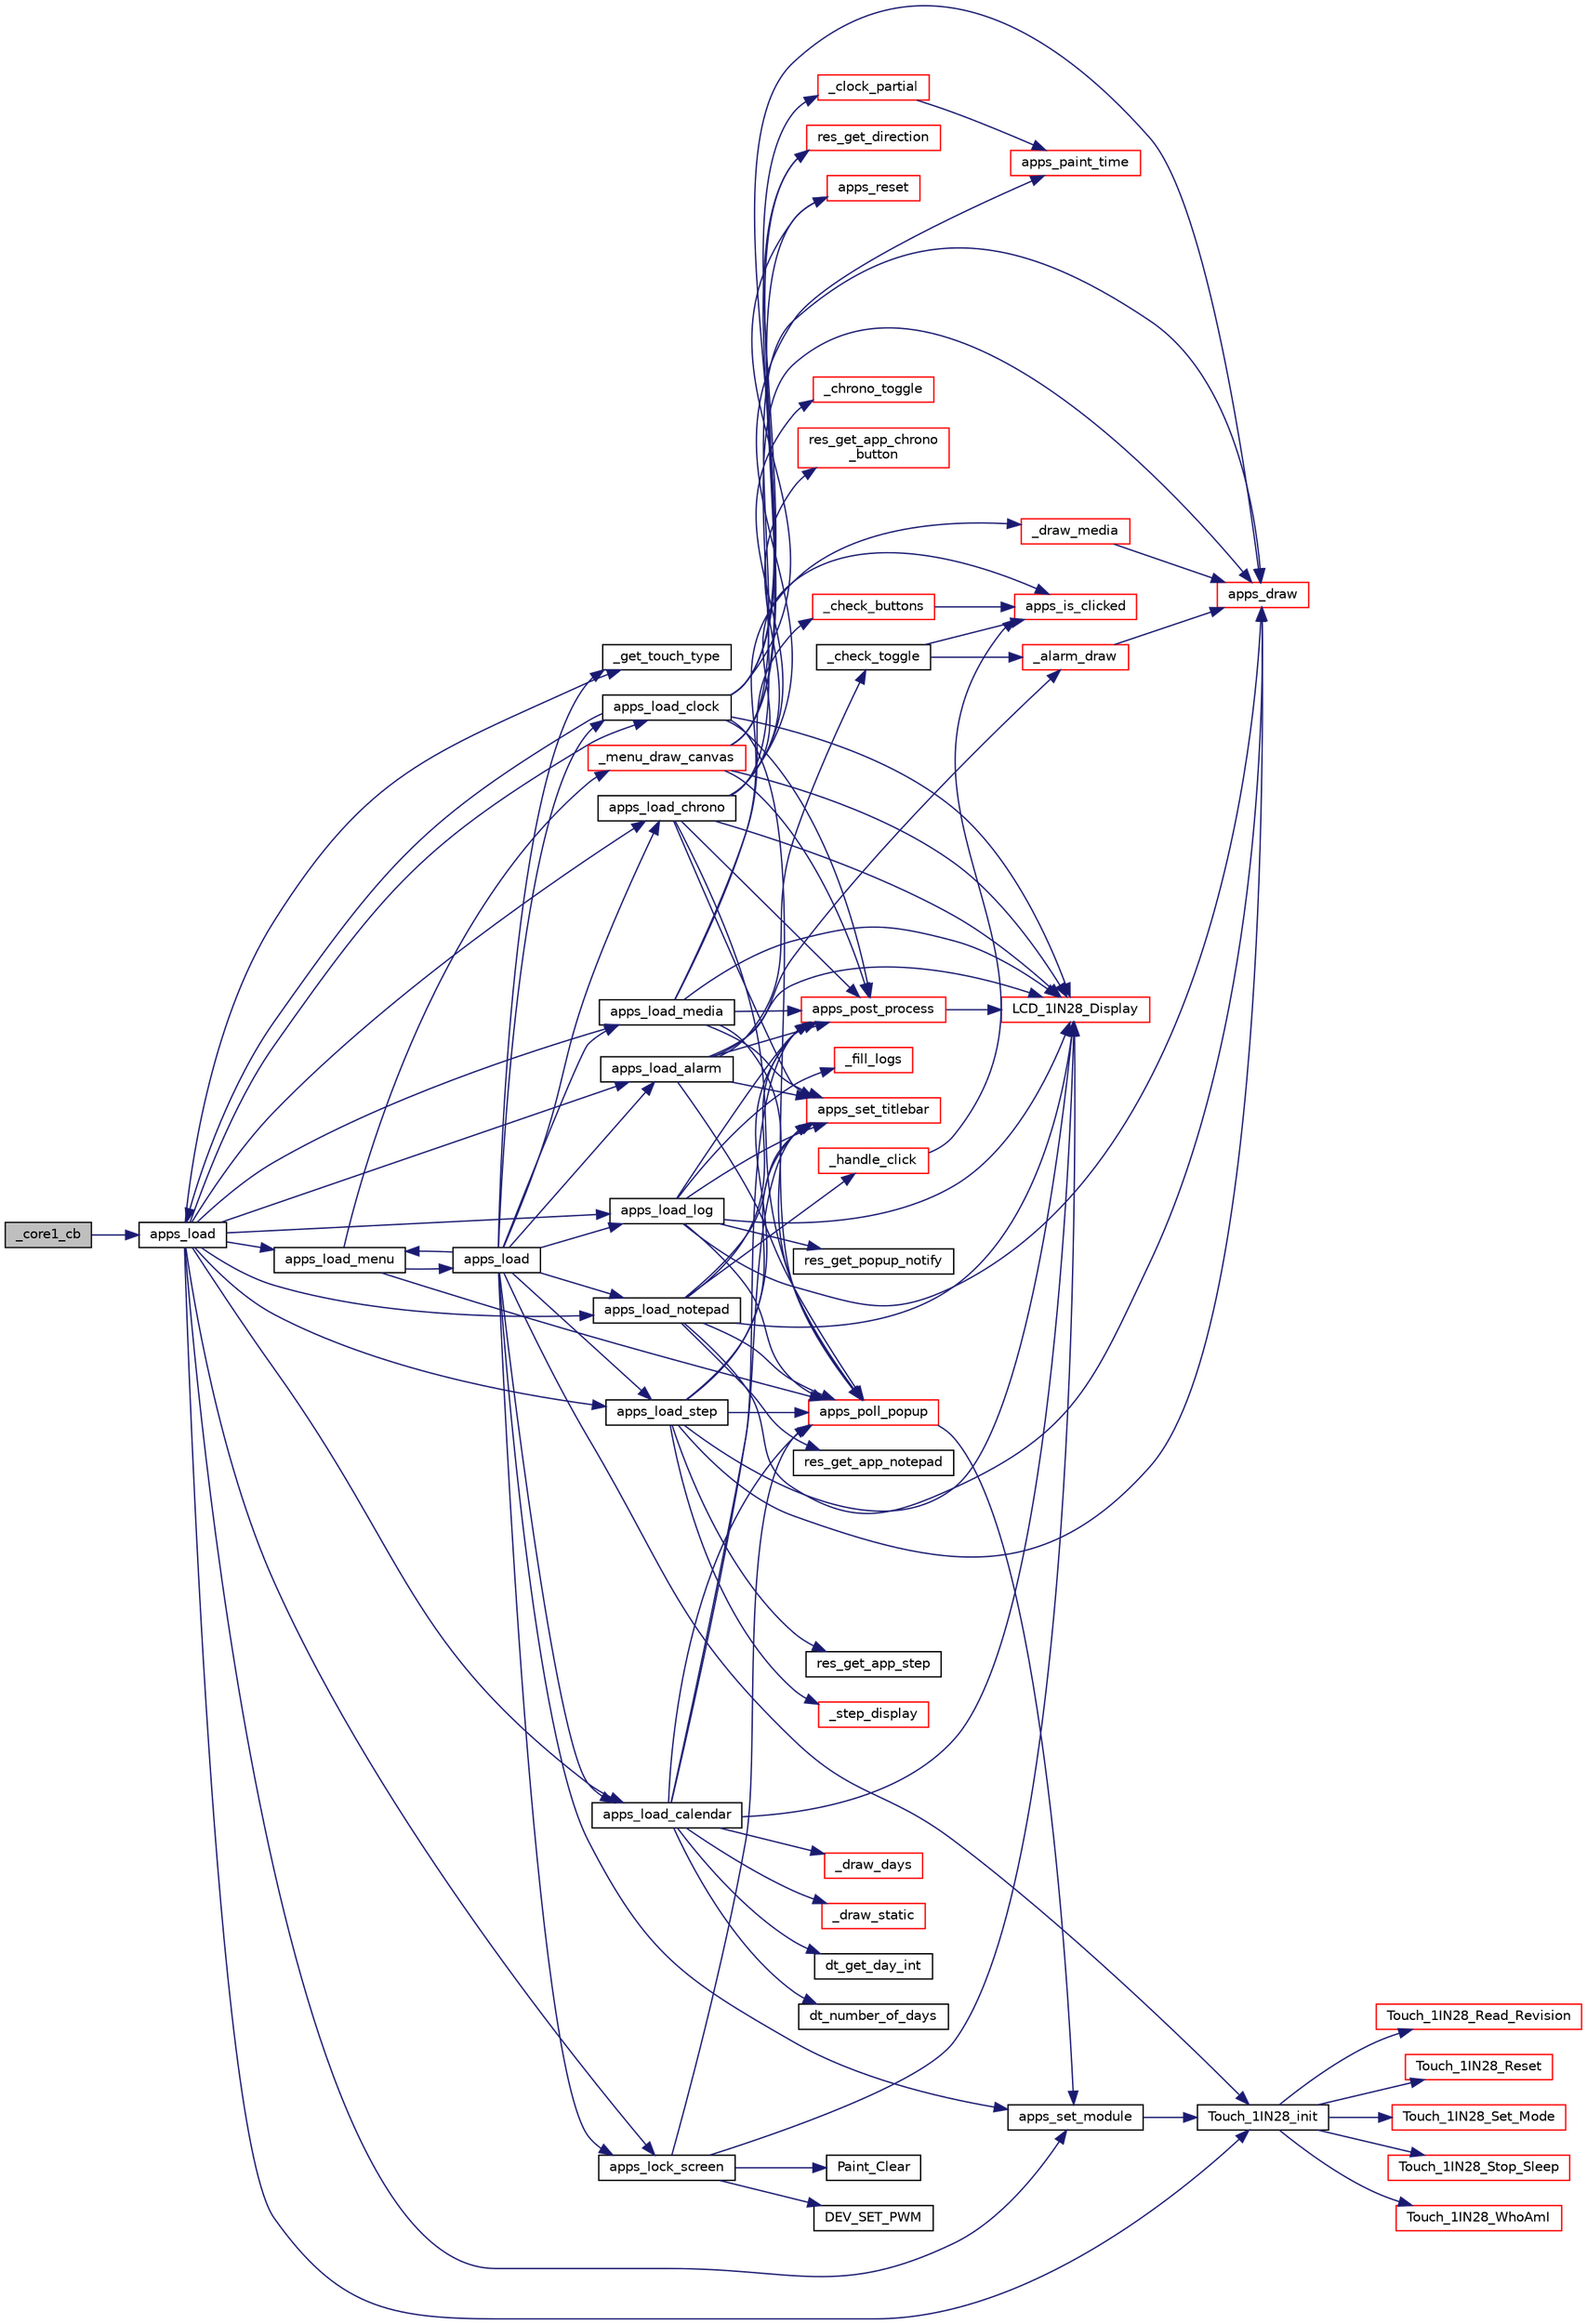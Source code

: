 digraph "_core1_cb"
{
 // LATEX_PDF_SIZE
  bgcolor="transparent";
  edge [fontname="Helvetica",fontsize="10",labelfontname="Helvetica",labelfontsize="10"];
  node [fontname="Helvetica",fontsize="10",shape=record];
  rankdir="LR";
  Node1 [label="_core1_cb",height=0.2,width=0.4,color="black", fillcolor="grey75", style="filled", fontcolor="black",tooltip=" "];
  Node1 -> Node2 [color="midnightblue",fontsize="10",style="solid",fontname="Helvetica"];
  Node2 [label="apps_load",height=0.2,width=0.4,color="black",URL="$apps_8h.html#aa284481cc7f5081845858da0d94b6d51",tooltip=" "];
  Node2 -> Node3 [color="midnightblue",fontsize="10",style="solid",fontname="Helvetica"];
  Node3 [label="_get_touch_type",height=0.2,width=0.4,color="black",URL="$wp__apps_2src_2menu_8c.html#a2db5c993091ad870b033d7ec40579386",tooltip=" "];
  Node2 -> Node4 [color="midnightblue",fontsize="10",style="solid",fontname="Helvetica"];
  Node4 [label="apps_load_alarm",height=0.2,width=0.4,color="black",URL="$wp__apps_2src_2menu_8c.html#af9a78992896684684f382836c8b93f58",tooltip=" "];
  Node4 -> Node5 [color="midnightblue",fontsize="10",style="solid",fontname="Helvetica"];
  Node5 [label="_alarm_draw",height=0.2,width=0.4,color="red",URL="$wp__apps_2src_2alarm_8c.html#aa68c4c768a30fa6f4f3a20081fdc68fa",tooltip=" "];
  Node5 -> Node6 [color="midnightblue",fontsize="10",style="solid",fontname="Helvetica"];
  Node6 [label="apps_draw",height=0.2,width=0.4,color="red",URL="$apps_8h.html#a7a95cc0c9891f8f50a4ce8ff57820f0a",tooltip=" "];
  Node4 -> Node13 [color="midnightblue",fontsize="10",style="solid",fontname="Helvetica"];
  Node13 [label="_check_toggle",height=0.2,width=0.4,color="black",URL="$wp__apps_2src_2alarm_8c.html#ad452292554306cf646fff12c725782b2",tooltip=" "];
  Node13 -> Node5 [color="midnightblue",fontsize="10",style="solid",fontname="Helvetica"];
  Node13 -> Node14 [color="midnightblue",fontsize="10",style="solid",fontname="Helvetica"];
  Node14 [label="apps_is_clicked",height=0.2,width=0.4,color="red",URL="$apps_8h.html#a1abcbacc22cadcf3a2b3440c226db607",tooltip="Returns whether the selected area has been clicked @x_start - starting position x @y_start - starting..."];
  Node4 -> Node16 [color="midnightblue",fontsize="10",style="solid",fontname="Helvetica"];
  Node16 [label="apps_poll_popup",height=0.2,width=0.4,color="red",URL="$apps_8h.html#ac7a73b284d976fb2cad1ef6a2c7a55c0",tooltip="Checks for new pop-up events."];
  Node16 -> Node23 [color="midnightblue",fontsize="10",style="solid",fontname="Helvetica"];
  Node23 [label="apps_set_module",height=0.2,width=0.4,color="black",URL="$apps_8h.html#aa913f70e04a02a5dfa81c8c91250d510",tooltip="Initializes the given module @screen_type - Type of the screen, if there is @popup_type - Type of the..."];
  Node23 -> Node24 [color="midnightblue",fontsize="10",style="solid",fontname="Helvetica"];
  Node24 [label="Touch_1IN28_init",height=0.2,width=0.4,color="black",URL="$Touch__1in28_8c.html#ae5ed301b9ca70a465a6c93d4c416fff2",tooltip="function : screen initialization 屏幕初始化 parameter:"];
  Node24 -> Node25 [color="midnightblue",fontsize="10",style="solid",fontname="Helvetica"];
  Node25 [label="Touch_1IN28_Read_Revision",height=0.2,width=0.4,color="red",URL="$Touch__1in28_8c.html#a39d6870264c2cdb37d9d1e1eac5b62ed",tooltip="function : Read software version number 读取软件版本号 parameter:"];
  Node24 -> Node27 [color="midnightblue",fontsize="10",style="solid",fontname="Helvetica"];
  Node27 [label="Touch_1IN28_Reset",height=0.2,width=0.4,color="red",URL="$Touch__1in28_8c.html#aaf34bd412ddc76154908a7f6dd43f384",tooltip="function : reset touch 复位触摸 parameter:"];
  Node24 -> Node30 [color="midnightblue",fontsize="10",style="solid",fontname="Helvetica"];
  Node30 [label="Touch_1IN28_Set_Mode",height=0.2,width=0.4,color="red",URL="$Touch__1in28_8c.html#a4451bf226143a654058b0b9831485829",tooltip="function : Set touch mode 设置触摸模式 parameter:   mode = 0 gestures mode mode = 1 point mode mode = 2 mix..."];
  Node24 -> Node32 [color="midnightblue",fontsize="10",style="solid",fontname="Helvetica"];
  Node32 [label="Touch_1IN28_Stop_Sleep",height=0.2,width=0.4,color="red",URL="$Touch__1in28_8c.html#a05931da08d4d9567eb7b2b193143ff45",tooltip="function : exit sleep mode 退出休眠模式 parameter:"];
  Node24 -> Node33 [color="midnightblue",fontsize="10",style="solid",fontname="Helvetica"];
  Node33 [label="Touch_1IN28_WhoAmI",height=0.2,width=0.4,color="red",URL="$Touch__1in28_8c.html#ae09de88d450a31f365cfd38729a9a9be",tooltip="| File : Touch_1IN28.c | Author : Waveshare team | Function : Hardware underlying interface | Info : ..."];
  Node4 -> Node34 [color="midnightblue",fontsize="10",style="solid",fontname="Helvetica"];
  Node34 [label="apps_post_process",height=0.2,width=0.4,color="red",URL="$apps_8h.html#a329ee8032f9cc7781b49495819051695",tooltip="Retrieves the status from various sources and draws to the buffer @is_cb - Whether this function is c..."];
  Node34 -> Node36 [color="midnightblue",fontsize="10",style="solid",fontname="Helvetica"];
  Node36 [label="LCD_1IN28_Display",height=0.2,width=0.4,color="red",URL="$LCD__1in28_8c.html#a620a570daf64d54494b768ac4707392c",tooltip="function : Sends the image buffer in RAM to displays parameter:"];
  Node4 -> Node43 [color="midnightblue",fontsize="10",style="solid",fontname="Helvetica"];
  Node43 [label="apps_set_titlebar",height=0.2,width=0.4,color="red",URL="$apps_8h.html#ae0e0b39421fea8ca700d22ca1a2a3eeb",tooltip=" "];
  Node4 -> Node36 [color="midnightblue",fontsize="10",style="solid",fontname="Helvetica"];
  Node2 -> Node65 [color="midnightblue",fontsize="10",style="solid",fontname="Helvetica"];
  Node65 [label="apps_load_calendar",height=0.2,width=0.4,color="black",URL="$wp__apps_2src_2menu_8c.html#a0e4523a396a7aba4a279873c92c333ff",tooltip=" "];
  Node65 -> Node66 [color="midnightblue",fontsize="10",style="solid",fontname="Helvetica"];
  Node66 [label="_draw_days",height=0.2,width=0.4,color="red",URL="$calendar_8c.html#ab63ab2f4e3763ba811de66ccfab7f55c",tooltip=" "];
  Node65 -> Node67 [color="midnightblue",fontsize="10",style="solid",fontname="Helvetica"];
  Node67 [label="_draw_static",height=0.2,width=0.4,color="red",URL="$calendar_8c.html#a3160c3c96db4de3d2452e16d3a566a9f",tooltip=" "];
  Node65 -> Node16 [color="midnightblue",fontsize="10",style="solid",fontname="Helvetica"];
  Node65 -> Node34 [color="midnightblue",fontsize="10",style="solid",fontname="Helvetica"];
  Node65 -> Node43 [color="midnightblue",fontsize="10",style="solid",fontname="Helvetica"];
  Node65 -> Node68 [color="midnightblue",fontsize="10",style="solid",fontname="Helvetica"];
  Node68 [label="dt_get_day_int",height=0.2,width=0.4,color="black",URL="$dates_8c.html#a93aab74711b7f6e861569b7b52af4ea7",tooltip=" "];
  Node65 -> Node69 [color="midnightblue",fontsize="10",style="solid",fontname="Helvetica"];
  Node69 [label="dt_number_of_days",height=0.2,width=0.4,color="black",URL="$dates_8c.html#a92c48b6464151256a09f8807efcf7bea",tooltip=" "];
  Node65 -> Node36 [color="midnightblue",fontsize="10",style="solid",fontname="Helvetica"];
  Node2 -> Node70 [color="midnightblue",fontsize="10",style="solid",fontname="Helvetica"];
  Node70 [label="apps_load_chrono",height=0.2,width=0.4,color="black",URL="$wp__apps_2src_2menu_8c.html#a836c2fc6f4b962a0ff50543b7012ff30",tooltip=" "];
  Node70 -> Node71 [color="midnightblue",fontsize="10",style="solid",fontname="Helvetica"];
  Node71 [label="_chrono_toggle",height=0.2,width=0.4,color="red",URL="$chrono_8c.html#a489227bd2e5415268ecbfe30062b3093",tooltip="Starts/cancels a Stopwatch _scr_chrono_cb event which periodically updates the timer."];
  Node70 -> Node6 [color="midnightblue",fontsize="10",style="solid",fontname="Helvetica"];
  Node70 -> Node14 [color="midnightblue",fontsize="10",style="solid",fontname="Helvetica"];
  Node70 -> Node21 [color="midnightblue",fontsize="10",style="solid",fontname="Helvetica"];
  Node21 [label="apps_paint_time",height=0.2,width=0.4,color="red",URL="$apps_8h.html#aeb9a5f1ad6e54e82e33d46e47f9403e5",tooltip="UI Utilities."];
  Node70 -> Node16 [color="midnightblue",fontsize="10",style="solid",fontname="Helvetica"];
  Node70 -> Node34 [color="midnightblue",fontsize="10",style="solid",fontname="Helvetica"];
  Node70 -> Node43 [color="midnightblue",fontsize="10",style="solid",fontname="Helvetica"];
  Node70 -> Node36 [color="midnightblue",fontsize="10",style="solid",fontname="Helvetica"];
  Node70 -> Node73 [color="midnightblue",fontsize="10",style="solid",fontname="Helvetica"];
  Node73 [label="res_get_app_chrono\l_button",height=0.2,width=0.4,color="red",URL="$resources_8h.html#a48a24cacd57b8d491b572338253ea85b",tooltip=" "];
  Node2 -> Node74 [color="midnightblue",fontsize="10",style="solid",fontname="Helvetica"];
  Node74 [label="apps_load_clock",height=0.2,width=0.4,color="black",URL="$wp__apps_2src_2menu_8c.html#aa0b6187011c0d0a9eec869fe68a10540",tooltip=" "];
  Node74 -> Node75 [color="midnightblue",fontsize="10",style="solid",fontname="Helvetica"];
  Node75 [label="_clock_partial",height=0.2,width=0.4,color="red",URL="$clock_8c.html#ac0a0b43b98ceb343499e46fd614016c0",tooltip=" "];
  Node75 -> Node21 [color="midnightblue",fontsize="10",style="solid",fontname="Helvetica"];
  Node74 -> Node6 [color="midnightblue",fontsize="10",style="solid",fontname="Helvetica"];
  Node74 -> Node2 [color="midnightblue",fontsize="10",style="solid",fontname="Helvetica"];
  Node74 -> Node16 [color="midnightblue",fontsize="10",style="solid",fontname="Helvetica"];
  Node74 -> Node34 [color="midnightblue",fontsize="10",style="solid",fontname="Helvetica"];
  Node74 -> Node77 [color="midnightblue",fontsize="10",style="solid",fontname="Helvetica"];
  Node77 [label="apps_reset",height=0.2,width=0.4,color="red",URL="$apps_8h.html#a943f1471b13bd65becbf3af2c02c4a82",tooltip=" "];
  Node74 -> Node36 [color="midnightblue",fontsize="10",style="solid",fontname="Helvetica"];
  Node74 -> Node78 [color="midnightblue",fontsize="10",style="solid",fontname="Helvetica"];
  Node78 [label="res_get_direction",height=0.2,width=0.4,color="red",URL="$resources_8h.html#a95003dd98836fc5519af367c1cf611ee",tooltip=" "];
  Node2 -> Node79 [color="midnightblue",fontsize="10",style="solid",fontname="Helvetica"];
  Node79 [label="apps_load_log",height=0.2,width=0.4,color="black",URL="$wp__apps_2src_2menu_8c.html#a38dc48ad493a397ffc5b63fc742026ae",tooltip=" "];
  Node79 -> Node80 [color="midnightblue",fontsize="10",style="solid",fontname="Helvetica"];
  Node80 [label="_fill_logs",height=0.2,width=0.4,color="red",URL="$debugger_8c.html#a85f351bda992df619517f9706d8bc662",tooltip=" "];
  Node79 -> Node6 [color="midnightblue",fontsize="10",style="solid",fontname="Helvetica"];
  Node79 -> Node16 [color="midnightblue",fontsize="10",style="solid",fontname="Helvetica"];
  Node79 -> Node34 [color="midnightblue",fontsize="10",style="solid",fontname="Helvetica"];
  Node79 -> Node43 [color="midnightblue",fontsize="10",style="solid",fontname="Helvetica"];
  Node79 -> Node36 [color="midnightblue",fontsize="10",style="solid",fontname="Helvetica"];
  Node79 -> Node62 [color="midnightblue",fontsize="10",style="solid",fontname="Helvetica"];
  Node62 [label="res_get_popup_notify",height=0.2,width=0.4,color="black",URL="$resources_8h.html#a2db2d5009288e921cfbec3541fca5fad",tooltip=" "];
  Node2 -> Node81 [color="midnightblue",fontsize="10",style="solid",fontname="Helvetica"];
  Node81 [label="apps_load_media",height=0.2,width=0.4,color="black",URL="$wp__apps_2src_2menu_8c.html#a5c930918739e279079ec0940e36e8588",tooltip=" "];
  Node81 -> Node82 [color="midnightblue",fontsize="10",style="solid",fontname="Helvetica"];
  Node82 [label="_check_buttons",height=0.2,width=0.4,color="red",URL="$wp__apps_2src_2media_8c.html#a6843f703ac558843b4a9294fb5428098",tooltip=" "];
  Node82 -> Node14 [color="midnightblue",fontsize="10",style="solid",fontname="Helvetica"];
  Node81 -> Node83 [color="midnightblue",fontsize="10",style="solid",fontname="Helvetica"];
  Node83 [label="_draw_media",height=0.2,width=0.4,color="red",URL="$wp__apps_2src_2media_8c.html#a36b39738d5920de4a17c4199bcb1a69d",tooltip=" "];
  Node83 -> Node6 [color="midnightblue",fontsize="10",style="solid",fontname="Helvetica"];
  Node81 -> Node16 [color="midnightblue",fontsize="10",style="solid",fontname="Helvetica"];
  Node81 -> Node34 [color="midnightblue",fontsize="10",style="solid",fontname="Helvetica"];
  Node81 -> Node43 [color="midnightblue",fontsize="10",style="solid",fontname="Helvetica"];
  Node81 -> Node36 [color="midnightblue",fontsize="10",style="solid",fontname="Helvetica"];
  Node2 -> Node85 [color="midnightblue",fontsize="10",style="solid",fontname="Helvetica"];
  Node85 [label="apps_load_menu",height=0.2,width=0.4,color="black",URL="$wp__apps_2src_2menu_8c.html#a058122d9c223c326e715a51692d922be",tooltip=" "];
  Node85 -> Node86 [color="midnightblue",fontsize="10",style="solid",fontname="Helvetica"];
  Node86 [label="_menu_draw_canvas",height=0.2,width=0.4,color="red",URL="$wp__apps_2src_2menu_8c.html#ad4749728da9d6d025a599813f7c38a6a",tooltip=" "];
  Node86 -> Node6 [color="midnightblue",fontsize="10",style="solid",fontname="Helvetica"];
  Node86 -> Node34 [color="midnightblue",fontsize="10",style="solid",fontname="Helvetica"];
  Node86 -> Node77 [color="midnightblue",fontsize="10",style="solid",fontname="Helvetica"];
  Node86 -> Node36 [color="midnightblue",fontsize="10",style="solid",fontname="Helvetica"];
  Node86 -> Node78 [color="midnightblue",fontsize="10",style="solid",fontname="Helvetica"];
  Node85 -> Node88 [color="midnightblue",fontsize="10",style="solid",fontname="Helvetica"];
  Node88 [label="apps_load",height=0.2,width=0.4,color="black",URL="$wp__apps_2src_2menu_8c.html#aa284481cc7f5081845858da0d94b6d51",tooltip=" "];
  Node88 -> Node3 [color="midnightblue",fontsize="10",style="solid",fontname="Helvetica"];
  Node88 -> Node4 [color="midnightblue",fontsize="10",style="solid",fontname="Helvetica"];
  Node88 -> Node65 [color="midnightblue",fontsize="10",style="solid",fontname="Helvetica"];
  Node88 -> Node70 [color="midnightblue",fontsize="10",style="solid",fontname="Helvetica"];
  Node88 -> Node74 [color="midnightblue",fontsize="10",style="solid",fontname="Helvetica"];
  Node88 -> Node79 [color="midnightblue",fontsize="10",style="solid",fontname="Helvetica"];
  Node88 -> Node81 [color="midnightblue",fontsize="10",style="solid",fontname="Helvetica"];
  Node88 -> Node85 [color="midnightblue",fontsize="10",style="solid",fontname="Helvetica"];
  Node88 -> Node89 [color="midnightblue",fontsize="10",style="solid",fontname="Helvetica"];
  Node89 [label="apps_load_notepad",height=0.2,width=0.4,color="black",URL="$wp__apps_2src_2menu_8c.html#a54c1ec8891963e60e3716e6728f61291",tooltip=" "];
  Node89 -> Node90 [color="midnightblue",fontsize="10",style="solid",fontname="Helvetica"];
  Node90 [label="_handle_click",height=0.2,width=0.4,color="red",URL="$wp__apps_2src_2notepad_8c.html#a4187598ad66d13341bf4fb7764ba6d69",tooltip=" "];
  Node90 -> Node14 [color="midnightblue",fontsize="10",style="solid",fontname="Helvetica"];
  Node89 -> Node6 [color="midnightblue",fontsize="10",style="solid",fontname="Helvetica"];
  Node89 -> Node16 [color="midnightblue",fontsize="10",style="solid",fontname="Helvetica"];
  Node89 -> Node34 [color="midnightblue",fontsize="10",style="solid",fontname="Helvetica"];
  Node89 -> Node43 [color="midnightblue",fontsize="10",style="solid",fontname="Helvetica"];
  Node89 -> Node36 [color="midnightblue",fontsize="10",style="solid",fontname="Helvetica"];
  Node89 -> Node93 [color="midnightblue",fontsize="10",style="solid",fontname="Helvetica"];
  Node93 [label="res_get_app_notepad",height=0.2,width=0.4,color="black",URL="$resources_8h.html#a9cae4d01241ae5583b3f9483d9da5306",tooltip=" "];
  Node88 -> Node94 [color="midnightblue",fontsize="10",style="solid",fontname="Helvetica"];
  Node94 [label="apps_load_step",height=0.2,width=0.4,color="black",URL="$wp__apps_2src_2menu_8c.html#af9beef752a3bd847ce74e5d318525f9f",tooltip=" "];
  Node94 -> Node95 [color="midnightblue",fontsize="10",style="solid",fontname="Helvetica"];
  Node95 [label="_step_display",height=0.2,width=0.4,color="red",URL="$pedometer_8c.html#a310c451714f3112b24323bdc54639798",tooltip=" "];
  Node94 -> Node6 [color="midnightblue",fontsize="10",style="solid",fontname="Helvetica"];
  Node94 -> Node16 [color="midnightblue",fontsize="10",style="solid",fontname="Helvetica"];
  Node94 -> Node34 [color="midnightblue",fontsize="10",style="solid",fontname="Helvetica"];
  Node94 -> Node43 [color="midnightblue",fontsize="10",style="solid",fontname="Helvetica"];
  Node94 -> Node36 [color="midnightblue",fontsize="10",style="solid",fontname="Helvetica"];
  Node94 -> Node96 [color="midnightblue",fontsize="10",style="solid",fontname="Helvetica"];
  Node96 [label="res_get_app_step",height=0.2,width=0.4,color="black",URL="$resources_8h.html#a925ab0080593db41013fe9695e6cb49b",tooltip=" "];
  Node88 -> Node97 [color="midnightblue",fontsize="10",style="solid",fontname="Helvetica"];
  Node97 [label="apps_lock_screen",height=0.2,width=0.4,color="black",URL="$wp__apps_2src_2menu_8c.html#ac9f194310b6e18cec3a1c8fcee119d20",tooltip=" "];
  Node97 -> Node16 [color="midnightblue",fontsize="10",style="solid",fontname="Helvetica"];
  Node97 -> Node98 [color="midnightblue",fontsize="10",style="solid",fontname="Helvetica"];
  Node98 [label="DEV_SET_PWM",height=0.2,width=0.4,color="black",URL="$DEV__Config_8c.html#a3b602fed1857f52b0e43908e4f8e9daa",tooltip=" "];
  Node97 -> Node36 [color="midnightblue",fontsize="10",style="solid",fontname="Helvetica"];
  Node97 -> Node99 [color="midnightblue",fontsize="10",style="solid",fontname="Helvetica"];
  Node99 [label="Paint_Clear",height=0.2,width=0.4,color="black",URL="$GUI__Paint_8c.html#aad8e8539af8008254dcee688d683a311",tooltip="function: Clear the color of the picture parameter: Color : Painted colors"];
  Node88 -> Node23 [color="midnightblue",fontsize="10",style="solid",fontname="Helvetica"];
  Node88 -> Node24 [color="midnightblue",fontsize="10",style="solid",fontname="Helvetica"];
  Node85 -> Node16 [color="midnightblue",fontsize="10",style="solid",fontname="Helvetica"];
  Node2 -> Node89 [color="midnightblue",fontsize="10",style="solid",fontname="Helvetica"];
  Node2 -> Node94 [color="midnightblue",fontsize="10",style="solid",fontname="Helvetica"];
  Node2 -> Node97 [color="midnightblue",fontsize="10",style="solid",fontname="Helvetica"];
  Node2 -> Node23 [color="midnightblue",fontsize="10",style="solid",fontname="Helvetica"];
  Node2 -> Node24 [color="midnightblue",fontsize="10",style="solid",fontname="Helvetica"];
}
